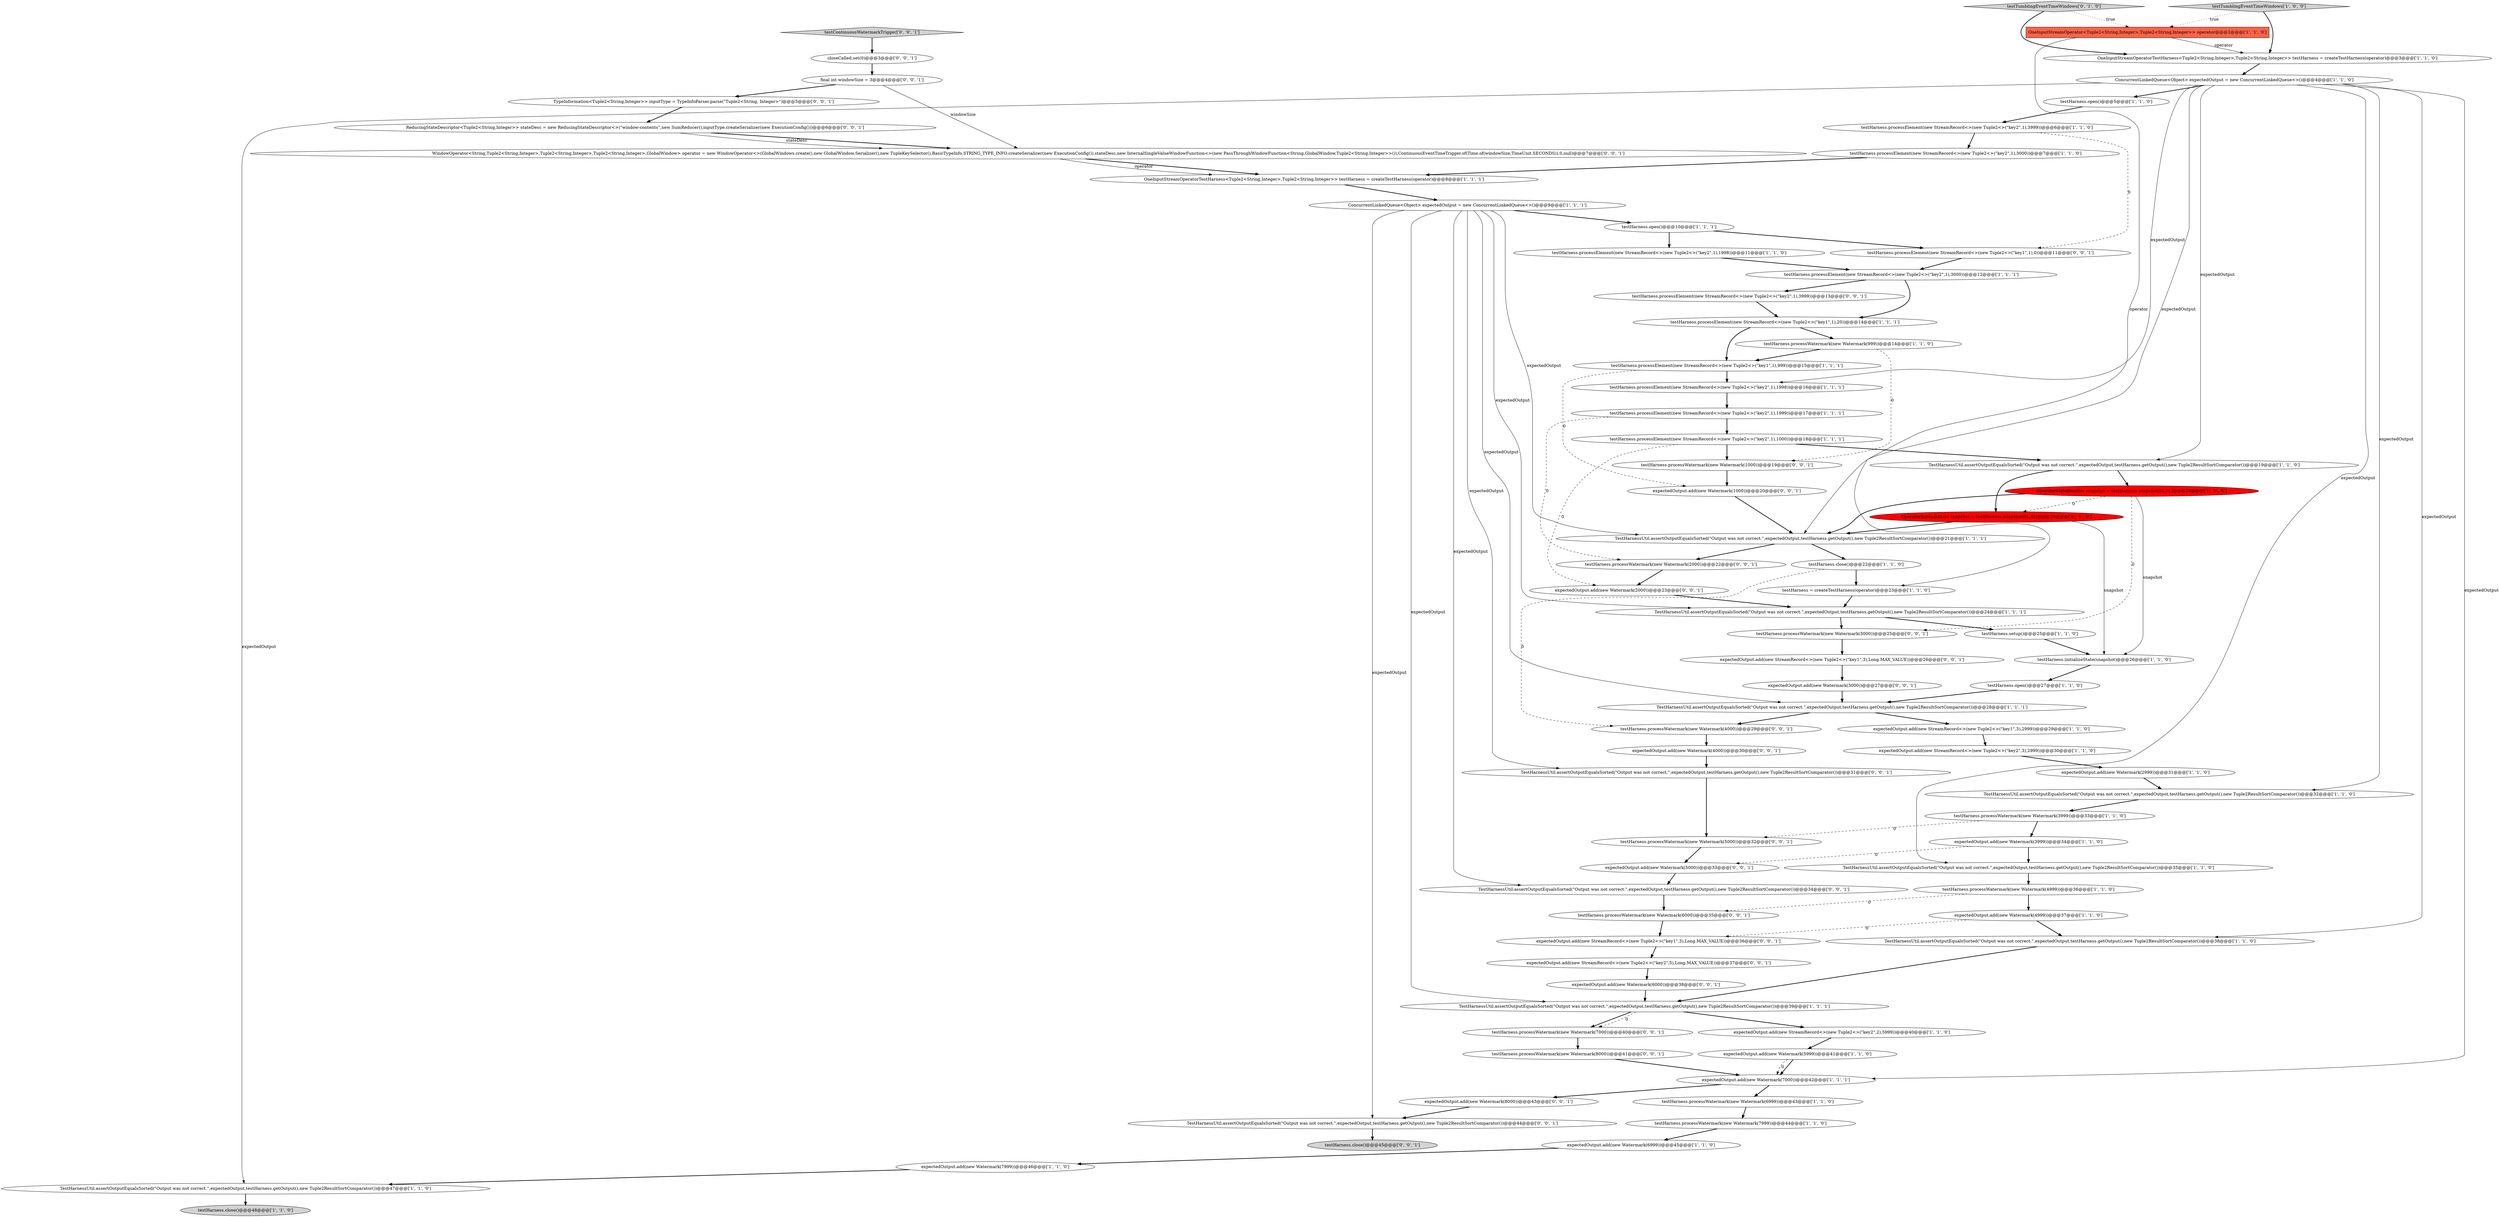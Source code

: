 digraph {
11 [style = filled, label = "TestHarnessUtil.assertOutputEqualsSorted(\"Output was not correct.\",expectedOutput,testHarness.getOutput(),new Tuple2ResultSortComparator())@@@47@@@['1', '1', '0']", fillcolor = white, shape = ellipse image = "AAA0AAABBB1BBB"];
14 [style = filled, label = "testHarness.processElement(new StreamRecord<>(new Tuple2<>(\"key1\",1),999))@@@15@@@['1', '1', '1']", fillcolor = white, shape = ellipse image = "AAA0AAABBB1BBB"];
71 [style = filled, label = "expectedOutput.add(new StreamRecord<>(new Tuple2<>(\"key1\",3),Long.MAX_VALUE))@@@26@@@['0', '0', '1']", fillcolor = white, shape = ellipse image = "AAA0AAABBB3BBB"];
12 [style = filled, label = "testHarness.processWatermark(new Watermark(6999))@@@43@@@['1', '1', '0']", fillcolor = white, shape = ellipse image = "AAA0AAABBB1BBB"];
47 [style = filled, label = "expectedOutput.add(new StreamRecord<>(new Tuple2<>(\"key2\",2),5999))@@@40@@@['1', '1', '0']", fillcolor = white, shape = ellipse image = "AAA0AAABBB1BBB"];
48 [style = filled, label = "OperatorSubtaskState snapshot = testHarness.snapshot(0L,0L)@@@20@@@['0', '1', '0']", fillcolor = red, shape = ellipse image = "AAA1AAABBB2BBB"];
51 [style = filled, label = "expectedOutput.add(new Watermark(2000))@@@23@@@['0', '0', '1']", fillcolor = white, shape = ellipse image = "AAA0AAABBB3BBB"];
66 [style = filled, label = "testHarness.processElement(new StreamRecord<>(new Tuple2<>(\"key1\",1),0))@@@11@@@['0', '0', '1']", fillcolor = white, shape = ellipse image = "AAA0AAABBB3BBB"];
70 [style = filled, label = "testHarness.processElement(new StreamRecord<>(new Tuple2<>(\"key2\",1),3999))@@@13@@@['0', '0', '1']", fillcolor = white, shape = ellipse image = "AAA0AAABBB3BBB"];
62 [style = filled, label = "testHarness.processWatermark(new Watermark(6000))@@@35@@@['0', '0', '1']", fillcolor = white, shape = ellipse image = "AAA0AAABBB3BBB"];
78 [style = filled, label = "expectedOutput.add(new Watermark(3000))@@@27@@@['0', '0', '1']", fillcolor = white, shape = ellipse image = "AAA0AAABBB3BBB"];
8 [style = filled, label = "TestHarnessUtil.assertOutputEqualsSorted(\"Output was not correct.\",expectedOutput,testHarness.getOutput(),new Tuple2ResultSortComparator())@@@35@@@['1', '1', '0']", fillcolor = white, shape = ellipse image = "AAA0AAABBB1BBB"];
16 [style = filled, label = "OneInputStreamOperatorTestHarness<Tuple2<String,Integer>,Tuple2<String,Integer>> testHarness = createTestHarness(operator)@@@3@@@['1', '1', '0']", fillcolor = white, shape = ellipse image = "AAA0AAABBB1BBB"];
13 [style = filled, label = "testHarness.processWatermark(new Watermark(7999))@@@44@@@['1', '1', '0']", fillcolor = white, shape = ellipse image = "AAA0AAABBB1BBB"];
15 [style = filled, label = "TestHarnessUtil.assertOutputEqualsSorted(\"Output was not correct.\",expectedOutput,testHarness.getOutput(),new Tuple2ResultSortComparator())@@@19@@@['1', '1', '0']", fillcolor = white, shape = ellipse image = "AAA0AAABBB1BBB"];
54 [style = filled, label = "expectedOutput.add(new Watermark(8000))@@@43@@@['0', '0', '1']", fillcolor = white, shape = ellipse image = "AAA0AAABBB3BBB"];
41 [style = filled, label = "testHarness.open()@@@10@@@['1', '1', '1']", fillcolor = white, shape = ellipse image = "AAA0AAABBB1BBB"];
25 [style = filled, label = "ConcurrentLinkedQueue<Object> expectedOutput = new ConcurrentLinkedQueue<>()@@@4@@@['1', '1', '0']", fillcolor = white, shape = ellipse image = "AAA0AAABBB1BBB"];
40 [style = filled, label = "expectedOutput.add(new Watermark(7999))@@@46@@@['1', '1', '0']", fillcolor = white, shape = ellipse image = "AAA0AAABBB1BBB"];
42 [style = filled, label = "testHarness.open()@@@27@@@['1', '1', '0']", fillcolor = white, shape = ellipse image = "AAA0AAABBB1BBB"];
28 [style = filled, label = "testHarness.processElement(new StreamRecord<>(new Tuple2<>(\"key2\",1),3000))@@@7@@@['1', '1', '0']", fillcolor = white, shape = ellipse image = "AAA0AAABBB1BBB"];
33 [style = filled, label = "TestHarnessUtil.assertOutputEqualsSorted(\"Output was not correct.\",expectedOutput,testHarness.getOutput(),new Tuple2ResultSortComparator())@@@21@@@['1', '1', '1']", fillcolor = white, shape = ellipse image = "AAA0AAABBB1BBB"];
4 [style = filled, label = "expectedOutput.add(new StreamRecord<>(new Tuple2<>(\"key2\",3),2999))@@@30@@@['1', '1', '0']", fillcolor = white, shape = ellipse image = "AAA0AAABBB1BBB"];
30 [style = filled, label = "expectedOutput.add(new Watermark(7000))@@@42@@@['1', '1', '1']", fillcolor = white, shape = ellipse image = "AAA0AAABBB1BBB"];
39 [style = filled, label = "testHarness.close()@@@48@@@['1', '1', '0']", fillcolor = lightgray, shape = ellipse image = "AAA0AAABBB1BBB"];
44 [style = filled, label = "testHarness.processWatermark(new Watermark(4999))@@@36@@@['1', '1', '0']", fillcolor = white, shape = ellipse image = "AAA0AAABBB1BBB"];
46 [style = filled, label = "testTumblingEventTimeWindows['1', '0', '0']", fillcolor = lightgray, shape = diamond image = "AAA0AAABBB1BBB"];
27 [style = filled, label = "testHarness.close()@@@22@@@['1', '1', '0']", fillcolor = white, shape = ellipse image = "AAA0AAABBB1BBB"];
6 [style = filled, label = "testHarness.processElement(new StreamRecord<>(new Tuple2<>(\"key2\",1),1999))@@@17@@@['1', '1', '1']", fillcolor = white, shape = ellipse image = "AAA0AAABBB1BBB"];
7 [style = filled, label = "TestHarnessUtil.assertOutputEqualsSorted(\"Output was not correct.\",expectedOutput,testHarness.getOutput(),new Tuple2ResultSortComparator())@@@24@@@['1', '1', '1']", fillcolor = white, shape = ellipse image = "AAA0AAABBB1BBB"];
23 [style = filled, label = "TestHarnessUtil.assertOutputEqualsSorted(\"Output was not correct.\",expectedOutput,testHarness.getOutput(),new Tuple2ResultSortComparator())@@@32@@@['1', '1', '0']", fillcolor = white, shape = ellipse image = "AAA0AAABBB1BBB"];
34 [style = filled, label = "testHarness.open()@@@5@@@['1', '1', '0']", fillcolor = white, shape = ellipse image = "AAA0AAABBB1BBB"];
56 [style = filled, label = "expectedOutput.add(new Watermark(5000))@@@33@@@['0', '0', '1']", fillcolor = white, shape = ellipse image = "AAA0AAABBB3BBB"];
36 [style = filled, label = "testHarness.processElement(new StreamRecord<>(new Tuple2<>(\"key2\",1),3000))@@@12@@@['1', '1', '1']", fillcolor = white, shape = ellipse image = "AAA0AAABBB1BBB"];
52 [style = filled, label = "testHarness.processWatermark(new Watermark(1000))@@@19@@@['0', '0', '1']", fillcolor = white, shape = ellipse image = "AAA0AAABBB3BBB"];
69 [style = filled, label = "testHarness.close()@@@45@@@['0', '0', '1']", fillcolor = lightgray, shape = ellipse image = "AAA0AAABBB3BBB"];
65 [style = filled, label = "expectedOutput.add(new Watermark(6000))@@@38@@@['0', '0', '1']", fillcolor = white, shape = ellipse image = "AAA0AAABBB3BBB"];
5 [style = filled, label = "testHarness.processElement(new StreamRecord<>(new Tuple2<>(\"key1\",1),20))@@@14@@@['1', '1', '1']", fillcolor = white, shape = ellipse image = "AAA0AAABBB1BBB"];
31 [style = filled, label = "expectedOutput.add(new Watermark(6999))@@@45@@@['1', '1', '0']", fillcolor = white, shape = ellipse image = "AAA0AAABBB1BBB"];
19 [style = filled, label = "TestHarnessUtil.assertOutputEqualsSorted(\"Output was not correct.\",expectedOutput,testHarness.getOutput(),new Tuple2ResultSortComparator())@@@39@@@['1', '1', '1']", fillcolor = white, shape = ellipse image = "AAA0AAABBB1BBB"];
0 [style = filled, label = "expectedOutput.add(new StreamRecord<>(new Tuple2<>(\"key1\",3),2999))@@@29@@@['1', '1', '0']", fillcolor = white, shape = ellipse image = "AAA0AAABBB1BBB"];
10 [style = filled, label = "testHarness.initializeState(snapshot)@@@26@@@['1', '1', '0']", fillcolor = white, shape = ellipse image = "AAA0AAABBB1BBB"];
21 [style = filled, label = "testHarness.processWatermark(new Watermark(999))@@@14@@@['1', '1', '0']", fillcolor = white, shape = ellipse image = "AAA0AAABBB1BBB"];
43 [style = filled, label = "TestHarnessUtil.assertOutputEqualsSorted(\"Output was not correct.\",expectedOutput,testHarness.getOutput(),new Tuple2ResultSortComparator())@@@28@@@['1', '1', '1']", fillcolor = white, shape = ellipse image = "AAA0AAABBB1BBB"];
67 [style = filled, label = "TestHarnessUtil.assertOutputEqualsSorted(\"Output was not correct.\",expectedOutput,testHarness.getOutput(),new Tuple2ResultSortComparator())@@@34@@@['0', '0', '1']", fillcolor = white, shape = ellipse image = "AAA0AAABBB3BBB"];
72 [style = filled, label = "testHarness.processWatermark(new Watermark(2000))@@@22@@@['0', '0', '1']", fillcolor = white, shape = ellipse image = "AAA0AAABBB3BBB"];
37 [style = filled, label = "testHarness.processElement(new StreamRecord<>(new Tuple2<>(\"key2\",1),3999))@@@6@@@['1', '1', '0']", fillcolor = white, shape = ellipse image = "AAA0AAABBB1BBB"];
58 [style = filled, label = "testHarness.processWatermark(new Watermark(3000))@@@25@@@['0', '0', '1']", fillcolor = white, shape = ellipse image = "AAA0AAABBB3BBB"];
3 [style = filled, label = "OneInputStreamOperator<Tuple2<String,Integer>,Tuple2<String,Integer>> operator@@@2@@@['1', '1', '0']", fillcolor = tomato, shape = box image = "AAA0AAABBB1BBB"];
17 [style = filled, label = "ConcurrentLinkedQueue<Object> expectedOutput = new ConcurrentLinkedQueue<>()@@@9@@@['1', '1', '1']", fillcolor = white, shape = ellipse image = "AAA0AAABBB1BBB"];
64 [style = filled, label = "TypeInformation<Tuple2<String,Integer>> inputType = TypeInfoParser.parse(\"Tuple2<String, Integer>\")@@@5@@@['0', '0', '1']", fillcolor = white, shape = ellipse image = "AAA0AAABBB3BBB"];
29 [style = filled, label = "expectedOutput.add(new Watermark(5999))@@@41@@@['1', '1', '0']", fillcolor = white, shape = ellipse image = "AAA0AAABBB1BBB"];
55 [style = filled, label = "testHarness.processWatermark(new Watermark(7000))@@@40@@@['0', '0', '1']", fillcolor = white, shape = ellipse image = "AAA0AAABBB3BBB"];
24 [style = filled, label = "testHarness.processElement(new StreamRecord<>(new Tuple2<>(\"key2\",1),1000))@@@18@@@['1', '1', '1']", fillcolor = white, shape = ellipse image = "AAA0AAABBB1BBB"];
49 [style = filled, label = "testTumblingEventTimeWindows['0', '1', '0']", fillcolor = lightgray, shape = diamond image = "AAA0AAABBB2BBB"];
77 [style = filled, label = "testContinuousWatermarkTrigger['0', '0', '1']", fillcolor = lightgray, shape = diamond image = "AAA0AAABBB3BBB"];
35 [style = filled, label = "testHarness.processElement(new StreamRecord<>(new Tuple2<>(\"key2\",1),1998))@@@11@@@['1', '1', '0']", fillcolor = white, shape = ellipse image = "AAA0AAABBB1BBB"];
74 [style = filled, label = "TestHarnessUtil.assertOutputEqualsSorted(\"Output was not correct.\",expectedOutput,testHarness.getOutput(),new Tuple2ResultSortComparator())@@@31@@@['0', '0', '1']", fillcolor = white, shape = ellipse image = "AAA0AAABBB3BBB"];
73 [style = filled, label = "testHarness.processWatermark(new Watermark(5000))@@@32@@@['0', '0', '1']", fillcolor = white, shape = ellipse image = "AAA0AAABBB3BBB"];
60 [style = filled, label = "WindowOperator<String,Tuple2<String,Integer>,Tuple2<String,Integer>,Tuple2<String,Integer>,GlobalWindow> operator = new WindowOperator<>(GlobalWindows.create(),new GlobalWindow.Serializer(),new TupleKeySelector(),BasicTypeInfo.STRING_TYPE_INFO.createSerializer(new ExecutionConfig()),stateDesc,new InternalSingleValueWindowFunction<>(new PassThroughWindowFunction<String,GlobalWindow,Tuple2<String,Integer>>()),ContinuousEventTimeTrigger.of(Time.of(windowSize,TimeUnit.SECONDS)),0,null)@@@7@@@['0', '0', '1']", fillcolor = white, shape = ellipse image = "AAA0AAABBB3BBB"];
26 [style = filled, label = "OperatorStateHandles snapshot = testHarness.snapshot(0L,0L)@@@20@@@['1', '0', '0']", fillcolor = red, shape = ellipse image = "AAA1AAABBB1BBB"];
50 [style = filled, label = "TestHarnessUtil.assertOutputEqualsSorted(\"Output was not correct.\",expectedOutput,testHarness.getOutput(),new Tuple2ResultSortComparator())@@@44@@@['0', '0', '1']", fillcolor = white, shape = ellipse image = "AAA0AAABBB3BBB"];
32 [style = filled, label = "expectedOutput.add(new Watermark(2999))@@@31@@@['1', '1', '0']", fillcolor = white, shape = ellipse image = "AAA0AAABBB1BBB"];
57 [style = filled, label = "closeCalled.set(0)@@@3@@@['0', '0', '1']", fillcolor = white, shape = ellipse image = "AAA0AAABBB3BBB"];
79 [style = filled, label = "ReducingStateDescriptor<Tuple2<String,Integer>> stateDesc = new ReducingStateDescriptor<>(\"window-contents\",new SumReducer(),inputType.createSerializer(new ExecutionConfig()))@@@6@@@['0', '0', '1']", fillcolor = white, shape = ellipse image = "AAA0AAABBB3BBB"];
9 [style = filled, label = "testHarness.setup()@@@25@@@['1', '1', '0']", fillcolor = white, shape = ellipse image = "AAA0AAABBB1BBB"];
20 [style = filled, label = "expectedOutput.add(new Watermark(3999))@@@34@@@['1', '1', '0']", fillcolor = white, shape = ellipse image = "AAA0AAABBB1BBB"];
45 [style = filled, label = "TestHarnessUtil.assertOutputEqualsSorted(\"Output was not correct.\",expectedOutput,testHarness.getOutput(),new Tuple2ResultSortComparator())@@@38@@@['1', '1', '0']", fillcolor = white, shape = ellipse image = "AAA0AAABBB1BBB"];
22 [style = filled, label = "testHarness.processElement(new StreamRecord<>(new Tuple2<>(\"key2\",1),1998))@@@16@@@['1', '1', '1']", fillcolor = white, shape = ellipse image = "AAA0AAABBB1BBB"];
68 [style = filled, label = "expectedOutput.add(new StreamRecord<>(new Tuple2<>(\"key2\",5),Long.MAX_VALUE))@@@37@@@['0', '0', '1']", fillcolor = white, shape = ellipse image = "AAA0AAABBB3BBB"];
1 [style = filled, label = "testHarness.processWatermark(new Watermark(3999))@@@33@@@['1', '1', '0']", fillcolor = white, shape = ellipse image = "AAA0AAABBB1BBB"];
2 [style = filled, label = "OneInputStreamOperatorTestHarness<Tuple2<String,Integer>,Tuple2<String,Integer>> testHarness = createTestHarness(operator)@@@8@@@['1', '1', '1']", fillcolor = white, shape = ellipse image = "AAA0AAABBB1BBB"];
53 [style = filled, label = "expectedOutput.add(new Watermark(4000))@@@30@@@['0', '0', '1']", fillcolor = white, shape = ellipse image = "AAA0AAABBB3BBB"];
75 [style = filled, label = "final int windowSize = 3@@@4@@@['0', '0', '1']", fillcolor = white, shape = ellipse image = "AAA0AAABBB3BBB"];
76 [style = filled, label = "expectedOutput.add(new Watermark(1000))@@@20@@@['0', '0', '1']", fillcolor = white, shape = ellipse image = "AAA0AAABBB3BBB"];
18 [style = filled, label = "testHarness = createTestHarness(operator)@@@23@@@['1', '1', '0']", fillcolor = white, shape = ellipse image = "AAA0AAABBB1BBB"];
61 [style = filled, label = "testHarness.processWatermark(new Watermark(4000))@@@29@@@['0', '0', '1']", fillcolor = white, shape = ellipse image = "AAA0AAABBB3BBB"];
59 [style = filled, label = "expectedOutput.add(new StreamRecord<>(new Tuple2<>(\"key1\",3),Long.MAX_VALUE))@@@36@@@['0', '0', '1']", fillcolor = white, shape = ellipse image = "AAA0AAABBB3BBB"];
38 [style = filled, label = "expectedOutput.add(new Watermark(4999))@@@37@@@['1', '1', '0']", fillcolor = white, shape = ellipse image = "AAA0AAABBB1BBB"];
63 [style = filled, label = "testHarness.processWatermark(new Watermark(8000))@@@41@@@['0', '0', '1']", fillcolor = white, shape = ellipse image = "AAA0AAABBB3BBB"];
37->28 [style = bold, label=""];
32->23 [style = bold, label=""];
49->16 [style = bold, label=""];
19->55 [style = bold, label=""];
25->34 [style = bold, label=""];
29->30 [style = bold, label=""];
20->56 [style = dashed, label="0"];
21->52 [style = dashed, label="0"];
1->20 [style = bold, label=""];
56->67 [style = bold, label=""];
9->10 [style = bold, label=""];
8->44 [style = bold, label=""];
17->33 [style = solid, label="expectedOutput"];
7->9 [style = bold, label=""];
55->63 [style = bold, label=""];
64->79 [style = bold, label=""];
38->59 [style = dashed, label="0"];
40->11 [style = bold, label=""];
1->73 [style = dashed, label="0"];
3->16 [style = solid, label="operator"];
26->58 [style = dashed, label="0"];
25->8 [style = solid, label="expectedOutput"];
51->7 [style = bold, label=""];
66->36 [style = bold, label=""];
31->40 [style = bold, label=""];
43->0 [style = bold, label=""];
14->76 [style = dashed, label="0"];
65->19 [style = bold, label=""];
13->31 [style = bold, label=""];
73->56 [style = bold, label=""];
37->66 [style = dashed, label="0"];
75->60 [style = solid, label="windowSize"];
50->69 [style = bold, label=""];
6->72 [style = dashed, label="0"];
17->41 [style = bold, label=""];
14->22 [style = bold, label=""];
41->66 [style = bold, label=""];
46->3 [style = dotted, label="true"];
24->51 [style = dashed, label="0"];
17->50 [style = solid, label="expectedOutput"];
27->61 [style = dashed, label="0"];
38->45 [style = bold, label=""];
75->64 [style = bold, label=""];
33->27 [style = bold, label=""];
25->11 [style = solid, label="expectedOutput"];
44->38 [style = bold, label=""];
59->68 [style = bold, label=""];
5->21 [style = bold, label=""];
20->8 [style = bold, label=""];
17->19 [style = solid, label="expectedOutput"];
70->5 [style = bold, label=""];
3->18 [style = solid, label="operator"];
48->33 [style = bold, label=""];
19->55 [style = dashed, label="0"];
18->7 [style = bold, label=""];
79->60 [style = bold, label=""];
36->70 [style = bold, label=""];
71->78 [style = bold, label=""];
22->6 [style = bold, label=""];
2->17 [style = bold, label=""];
27->18 [style = bold, label=""];
46->16 [style = bold, label=""];
60->2 [style = bold, label=""];
25->15 [style = solid, label="expectedOutput"];
26->10 [style = solid, label="snapshot"];
68->65 [style = bold, label=""];
6->24 [style = bold, label=""];
33->72 [style = bold, label=""];
76->33 [style = bold, label=""];
48->10 [style = solid, label="snapshot"];
43->61 [style = bold, label=""];
17->43 [style = solid, label="expectedOutput"];
47->29 [style = bold, label=""];
12->13 [style = bold, label=""];
19->47 [style = bold, label=""];
30->12 [style = bold, label=""];
25->22 [style = solid, label="expectedOutput"];
53->74 [style = bold, label=""];
30->54 [style = bold, label=""];
15->48 [style = bold, label=""];
60->2 [style = solid, label="operator"];
36->5 [style = bold, label=""];
17->74 [style = solid, label="expectedOutput"];
26->48 [style = dashed, label="0"];
58->71 [style = bold, label=""];
21->14 [style = bold, label=""];
24->15 [style = bold, label=""];
41->35 [style = bold, label=""];
62->59 [style = bold, label=""];
25->33 [style = solid, label="expectedOutput"];
42->43 [style = bold, label=""];
7->58 [style = bold, label=""];
77->57 [style = bold, label=""];
52->76 [style = bold, label=""];
25->30 [style = solid, label="expectedOutput"];
74->73 [style = bold, label=""];
16->25 [style = bold, label=""];
5->14 [style = bold, label=""];
57->75 [style = bold, label=""];
78->43 [style = bold, label=""];
25->23 [style = solid, label="expectedOutput"];
63->30 [style = bold, label=""];
17->7 [style = solid, label="expectedOutput"];
15->26 [style = bold, label=""];
67->62 [style = bold, label=""];
54->50 [style = bold, label=""];
17->67 [style = solid, label="expectedOutput"];
28->2 [style = bold, label=""];
61->53 [style = bold, label=""];
25->45 [style = solid, label="expectedOutput"];
34->37 [style = bold, label=""];
10->42 [style = bold, label=""];
0->4 [style = bold, label=""];
45->19 [style = bold, label=""];
44->62 [style = dashed, label="0"];
23->1 [style = bold, label=""];
11->39 [style = bold, label=""];
72->51 [style = bold, label=""];
24->52 [style = bold, label=""];
29->30 [style = dashed, label="0"];
35->36 [style = bold, label=""];
26->33 [style = bold, label=""];
49->3 [style = dotted, label="true"];
79->60 [style = solid, label="stateDesc"];
4->32 [style = bold, label=""];
}
